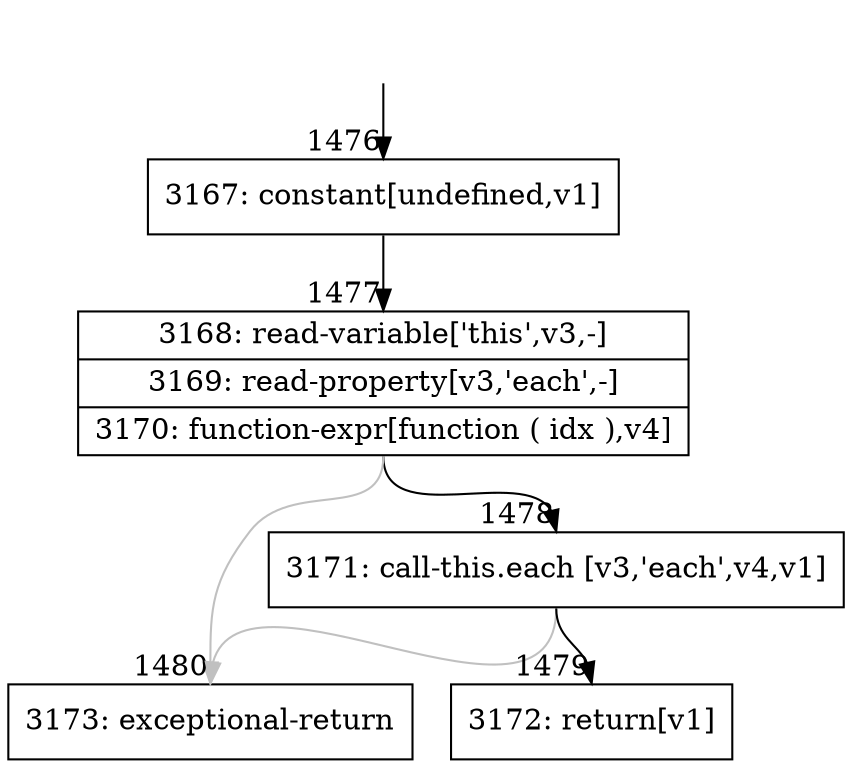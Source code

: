digraph {
rankdir="TD"
BB_entry137[shape=none,label=""];
BB_entry137 -> BB1476 [tailport=s, headport=n, headlabel="    1476"]
BB1476 [shape=record label="{3167: constant[undefined,v1]}" ] 
BB1476 -> BB1477 [tailport=s, headport=n, headlabel="      1477"]
BB1477 [shape=record label="{3168: read-variable['this',v3,-]|3169: read-property[v3,'each',-]|3170: function-expr[function ( idx ),v4]}" ] 
BB1477 -> BB1478 [tailport=s, headport=n, headlabel="      1478"]
BB1477 -> BB1480 [tailport=s, headport=n, color=gray, headlabel="      1480"]
BB1478 [shape=record label="{3171: call-this.each [v3,'each',v4,v1]}" ] 
BB1478 -> BB1479 [tailport=s, headport=n, headlabel="      1479"]
BB1478 -> BB1480 [tailport=s, headport=n, color=gray]
BB1479 [shape=record label="{3172: return[v1]}" ] 
BB1480 [shape=record label="{3173: exceptional-return}" ] 
//#$~ 733
}
